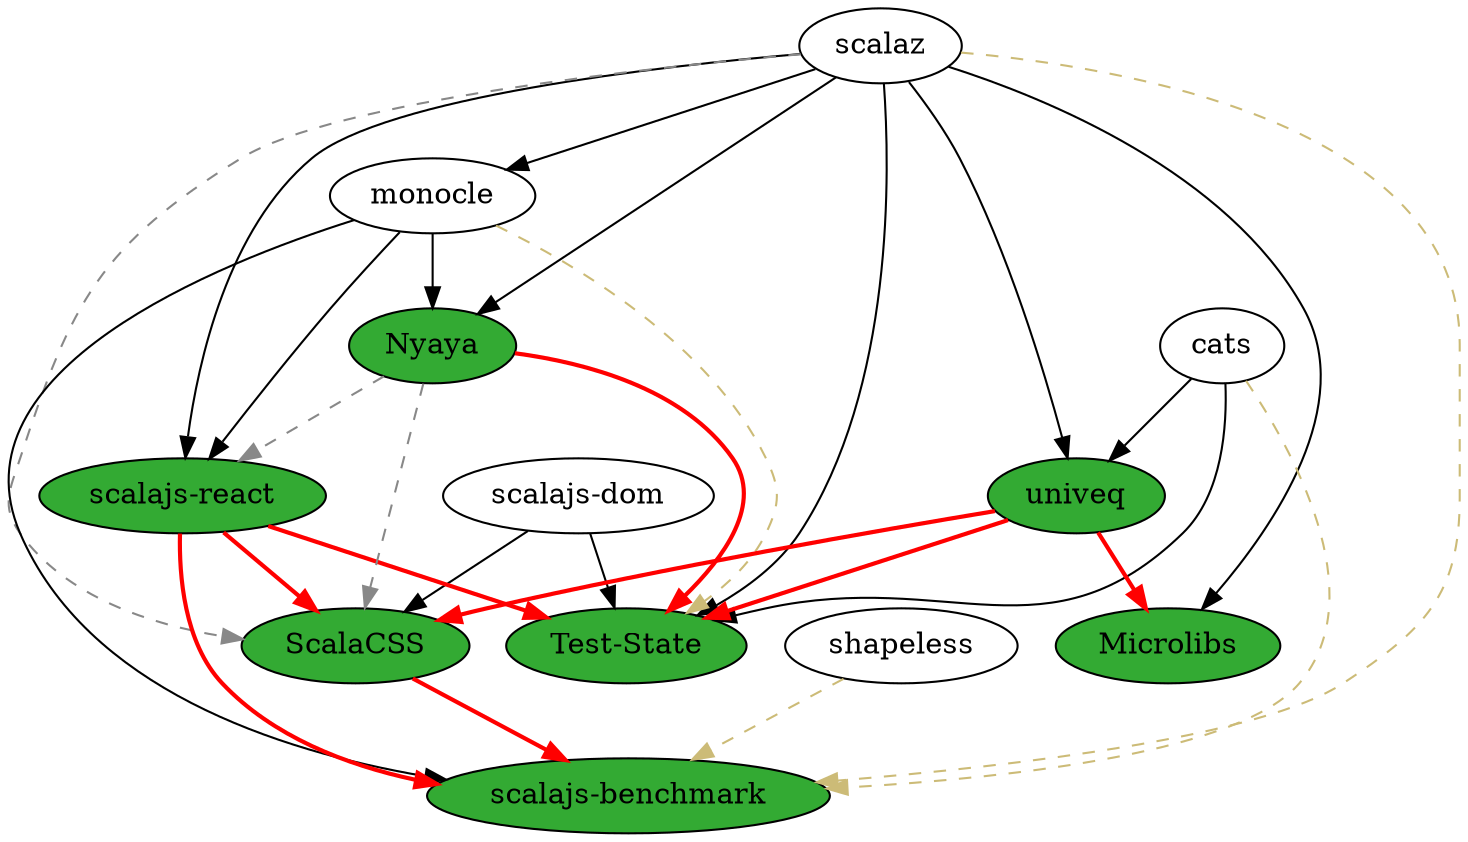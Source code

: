 digraph G {

scalaz
cats
shapeless
monocle
dom [label="scalajs-dom"]

node[style=filled fillcolor="#33aa33"]
react [label="scalajs-react"]
css [label="ScalaCSS"]
univeq
bm [label="scalajs-benchmark"]
micro [label="Microlibs"]
teststate [label="Test-State"]
nyaya [label="Nyaya"]


// Main deps [3rd:me]
scalaz -> monocle
scalaz,monocle -> react
monocle -> bm
scalaz,monocle -> nyaya
dom -> css
scalaz,cats -> univeq
scalaz -> micro
dom,scalaz,cats -> teststate

// Main deps [me:me]
edge[style=bold color="#ff0000"]
react,css -> bm
react,univeq -> css
univeq,nyaya,react -> teststate
univeq -> micro

// Test deps
edge[style=dashed color="#888888"]
nyaya -> react
scalaz,nyaya -> css

// Demo deps
edge[color="#ccbb77"]
scalaz,shapeless,cats -> bm
monocle -> teststate

}
